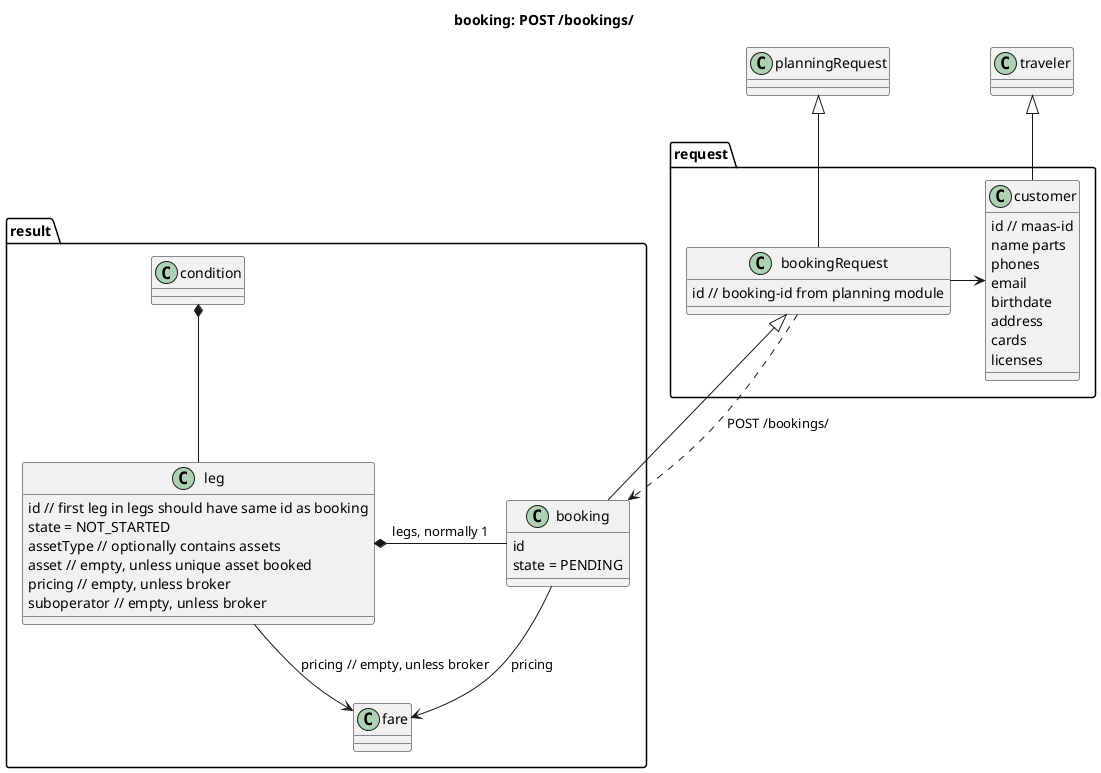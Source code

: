 @startuml booking module

title booking: POST /bookings/

set namespaceSeparator ::

class request::bookingRequest extends planningRequest {
    id // booking-id from planning module
}

class request::customer extends traveler {
    id // maas-id
    name parts
    phones
    email
    birthdate
    address
    cards
    licenses
}

class result::booking extends request::bookingRequest {
    id 
    state = PENDING
}
class result::leg {
    id // first leg in legs should have same id as booking
    state = NOT_STARTED
    assetType // optionally contains assets
    asset // empty, unless unique asset booked
    pricing // empty, unless broker
    suboperator // empty, unless broker
}

class result::fare {}
class result::condition {}

request::bookingRequest -right-> request::customer
result::booking -left-* result::leg : legs, normally 1
result::booking -down-> result::fare : pricing

result::leg -up-* result::condition
result::leg --> result::fare: pricing // empty, unless broker

request::bookingRequest ..> result::booking : POST /bookings/

@enduml
